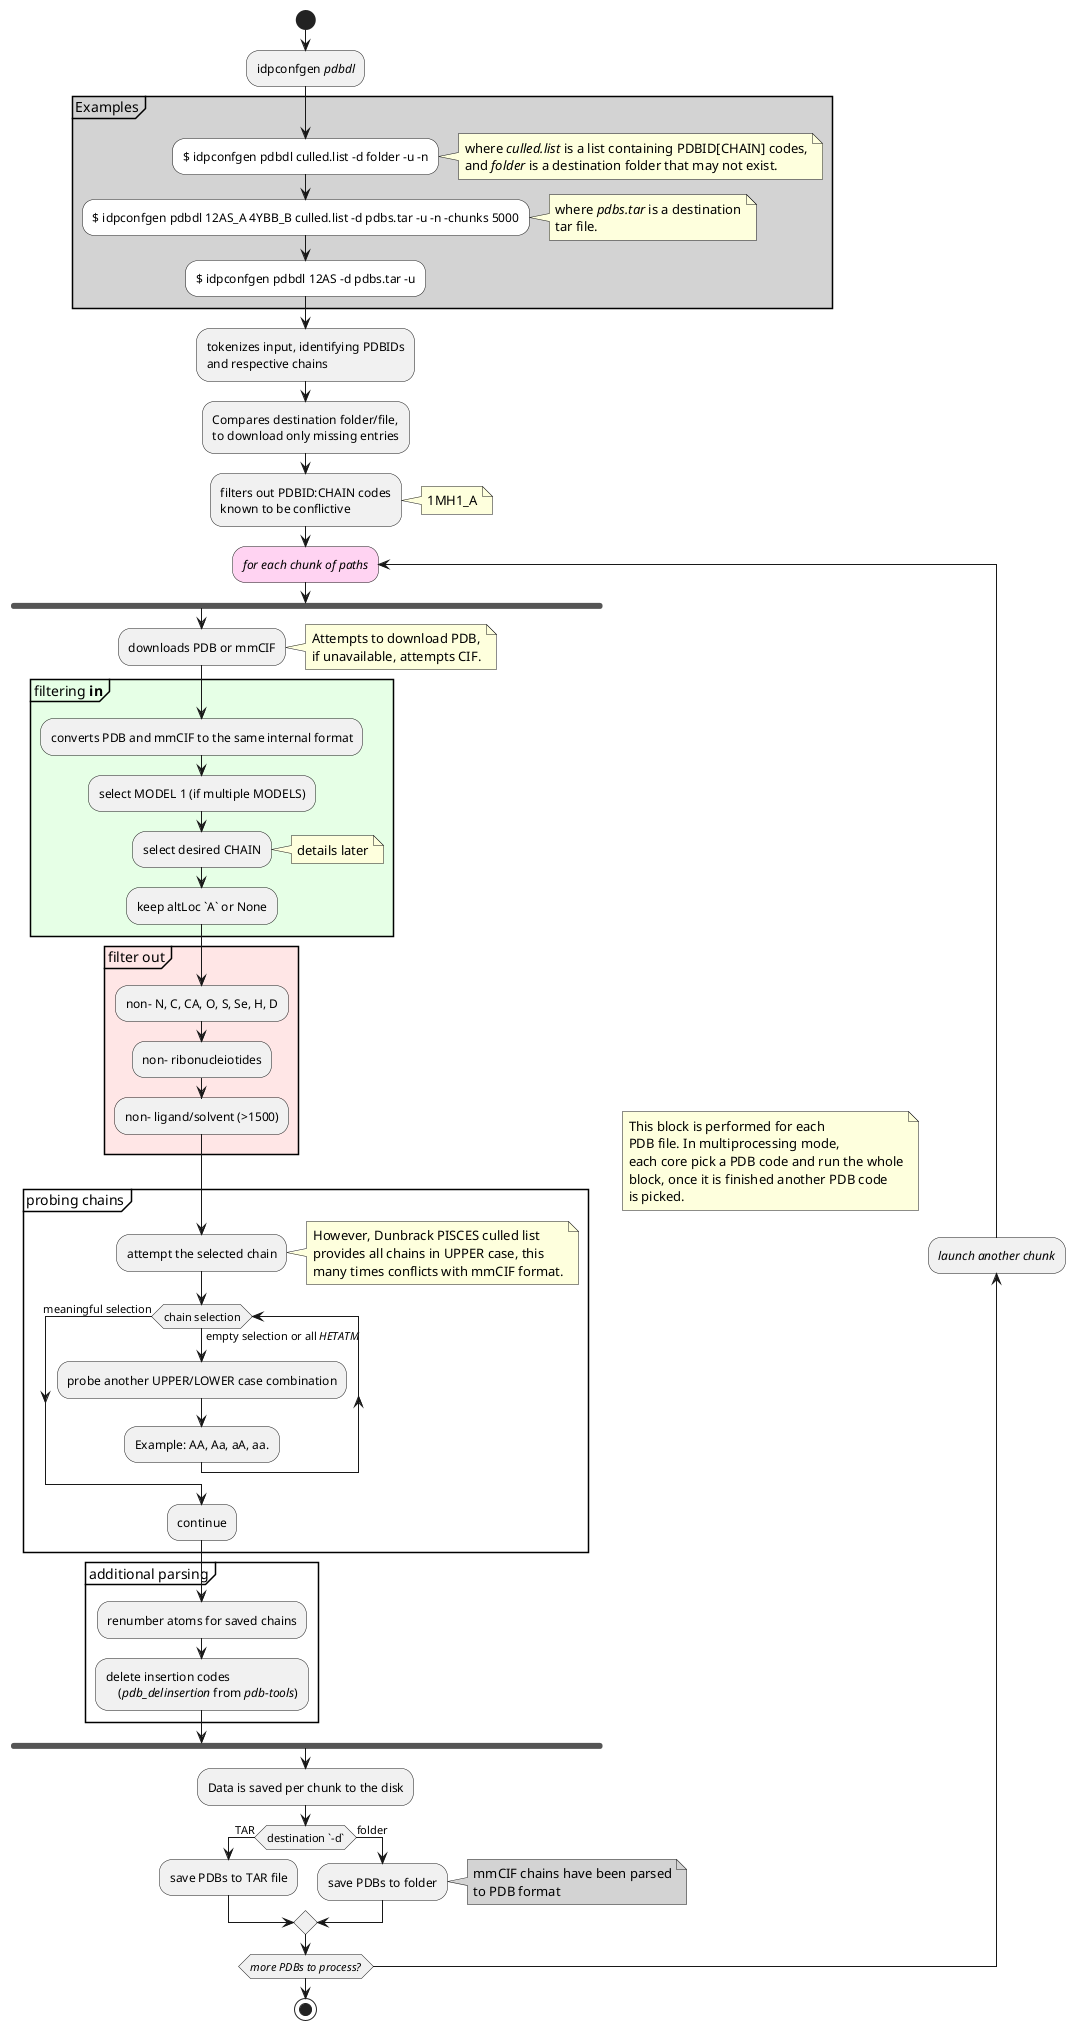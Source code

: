 @startuml

start

:idpconfgen //pdbdl//;

partition #LIGHTGREY Examples {
    #WHITE:$ idpconfgen pdbdl culled.list -d folder -u -n;
    note right
        where //culled.list// is a list containing PDBID[CHAIN] codes,
        and //folder// is a destination folder that may not exist.
    end note
    #WHITE:$ idpconfgen pdbdl 12AS_A 4YBB_B culled.list -d pdbs.tar -u -n -chunks 5000;
    note right
        where //pdbs.tar// is a destination
        tar file.
    end note
    #WHITE:$ idpconfgen pdbdl 12AS -d pdbs.tar -u;
    }

:tokenizes input, identifying PDBIDs
and respective chains;

:Compares destination folder/file,
to download only missing entries;

:filters out PDBID:CHAIN codes
known to be conflictive;
note right
    1MH1_A
end note

#FFD3F2:repeat ://for each chunk of paths//;
fork

:downloads PDB or mmCIF;
note right
    Attempts to download PDB,
    if unavailable, attempts CIF.
end note

partition #e6ffe6 "filtering **in**" {
    :converts PDB and mmCIF to the same internal format;
    :select MODEL 1 (if multiple MODELS);
    :select desired CHAIN;
    note right
        details later
    end note
    :keep altLoc `A` or None;
}

partition #ffe6e6 "filter out" {
    :non- N, C, CA, O, S, Se, H, D;
    :non- ribonucleiotides;
    :non- ligand/solvent (>1500);

}

partition "probing chains" {
    :attempt the selected chain;
    note right
        However, Dunbrack PISCES culled list
        provides all chains in UPPER case, this
        many times conflicts with mmCIF format.
    end note
    while (chain selection) is (empty selection or all //HETATM//)
        :probe another UPPER/LOWER case combination;
        :Example: AA, Aa, aA, aa.;
    endwhile (meaningful selection)
    :continue;
}

partition "additional parsing" {
    :renumber atoms for saved chains;
    :delete insertion codes
        (//pdb_delinsertion// from //pdb-tools//);
}


end fork
note right
    This block is performed for each
    PDB file. In multiprocessing mode,
    each core pick a PDB code and run the whole
    block, once it is finished another PDB code
    is picked.
end note
:Data is saved per chunk to the disk;
if (destination `-d`) then (TAR)
    :save PDBs to TAR file;
else (folder)
    :save PDBs to folder;
    note right #lightgrey
    mmCIF chains have been parsed
    to PDB format
    end note
endif
backward://launch another chunk//;
repeat while (//more PDBs to process?//)

stop

@enduml
